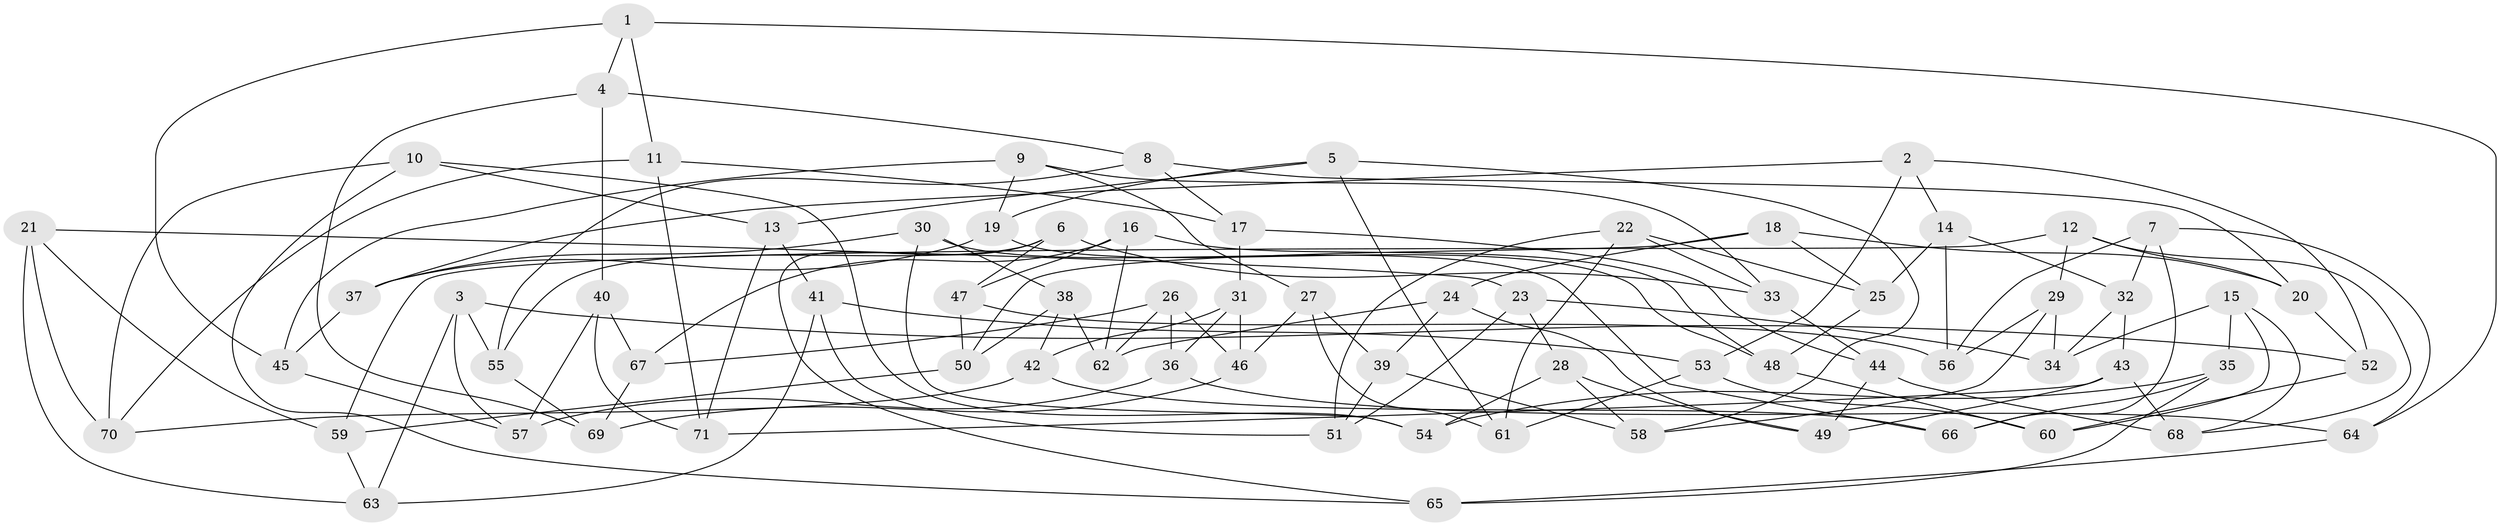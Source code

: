 // coarse degree distribution, {6: 0.10714285714285714, 5: 0.25, 9: 0.07142857142857142, 4: 0.25, 7: 0.07142857142857142, 3: 0.17857142857142858, 8: 0.07142857142857142}
// Generated by graph-tools (version 1.1) at 2025/03/03/04/25 22:03:11]
// undirected, 71 vertices, 142 edges
graph export_dot {
graph [start="1"]
  node [color=gray90,style=filled];
  1;
  2;
  3;
  4;
  5;
  6;
  7;
  8;
  9;
  10;
  11;
  12;
  13;
  14;
  15;
  16;
  17;
  18;
  19;
  20;
  21;
  22;
  23;
  24;
  25;
  26;
  27;
  28;
  29;
  30;
  31;
  32;
  33;
  34;
  35;
  36;
  37;
  38;
  39;
  40;
  41;
  42;
  43;
  44;
  45;
  46;
  47;
  48;
  49;
  50;
  51;
  52;
  53;
  54;
  55;
  56;
  57;
  58;
  59;
  60;
  61;
  62;
  63;
  64;
  65;
  66;
  67;
  68;
  69;
  70;
  71;
  1 -- 45;
  1 -- 4;
  1 -- 11;
  1 -- 64;
  2 -- 52;
  2 -- 53;
  2 -- 37;
  2 -- 14;
  3 -- 63;
  3 -- 57;
  3 -- 55;
  3 -- 52;
  4 -- 40;
  4 -- 8;
  4 -- 69;
  5 -- 19;
  5 -- 58;
  5 -- 61;
  5 -- 13;
  6 -- 47;
  6 -- 33;
  6 -- 55;
  6 -- 65;
  7 -- 32;
  7 -- 64;
  7 -- 66;
  7 -- 56;
  8 -- 20;
  8 -- 55;
  8 -- 17;
  9 -- 45;
  9 -- 27;
  9 -- 19;
  9 -- 33;
  10 -- 65;
  10 -- 13;
  10 -- 70;
  10 -- 54;
  11 -- 71;
  11 -- 17;
  11 -- 70;
  12 -- 68;
  12 -- 59;
  12 -- 20;
  12 -- 29;
  13 -- 71;
  13 -- 41;
  14 -- 56;
  14 -- 25;
  14 -- 32;
  15 -- 34;
  15 -- 35;
  15 -- 60;
  15 -- 68;
  16 -- 62;
  16 -- 47;
  16 -- 48;
  16 -- 67;
  17 -- 31;
  17 -- 44;
  18 -- 24;
  18 -- 25;
  18 -- 20;
  18 -- 50;
  19 -- 48;
  19 -- 37;
  20 -- 52;
  21 -- 23;
  21 -- 70;
  21 -- 63;
  21 -- 59;
  22 -- 61;
  22 -- 25;
  22 -- 33;
  22 -- 51;
  23 -- 28;
  23 -- 51;
  23 -- 34;
  24 -- 39;
  24 -- 49;
  24 -- 62;
  25 -- 48;
  26 -- 46;
  26 -- 67;
  26 -- 36;
  26 -- 62;
  27 -- 61;
  27 -- 46;
  27 -- 39;
  28 -- 49;
  28 -- 58;
  28 -- 54;
  29 -- 56;
  29 -- 58;
  29 -- 34;
  30 -- 66;
  30 -- 37;
  30 -- 54;
  30 -- 38;
  31 -- 36;
  31 -- 46;
  31 -- 42;
  32 -- 43;
  32 -- 34;
  33 -- 44;
  35 -- 66;
  35 -- 65;
  35 -- 54;
  36 -- 64;
  36 -- 57;
  37 -- 45;
  38 -- 50;
  38 -- 62;
  38 -- 42;
  39 -- 51;
  39 -- 58;
  40 -- 57;
  40 -- 67;
  40 -- 71;
  41 -- 51;
  41 -- 53;
  41 -- 63;
  42 -- 66;
  42 -- 70;
  43 -- 68;
  43 -- 49;
  43 -- 71;
  44 -- 49;
  44 -- 68;
  45 -- 57;
  46 -- 69;
  47 -- 50;
  47 -- 56;
  48 -- 60;
  50 -- 59;
  52 -- 60;
  53 -- 60;
  53 -- 61;
  55 -- 69;
  59 -- 63;
  64 -- 65;
  67 -- 69;
}
